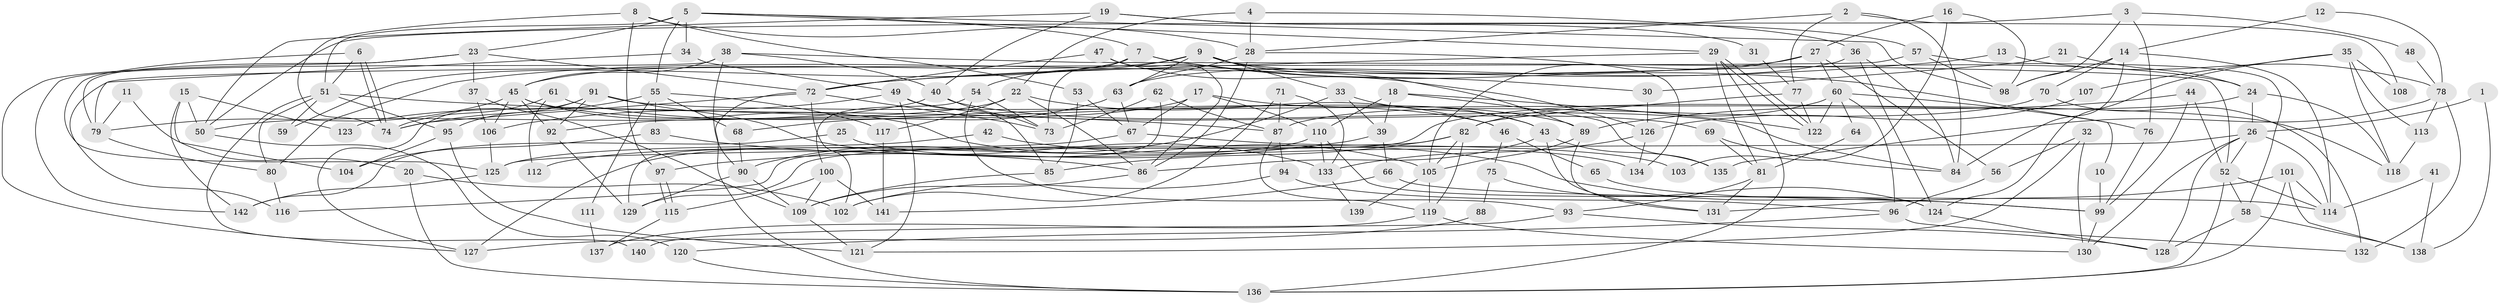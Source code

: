 // coarse degree distribution, {2: 0.1717171717171717, 7: 0.0707070707070707, 4: 0.18181818181818182, 3: 0.15151515151515152, 11: 0.020202020202020204, 6: 0.16161616161616163, 5: 0.1414141414141414, 9: 0.06060606060606061, 10: 0.010101010101010102, 8: 0.030303030303030304}
// Generated by graph-tools (version 1.1) at 2025/52/02/27/25 19:52:01]
// undirected, 142 vertices, 284 edges
graph export_dot {
graph [start="1"]
  node [color=gray90,style=filled];
  1;
  2;
  3;
  4;
  5;
  6;
  7;
  8;
  9;
  10;
  11;
  12;
  13;
  14;
  15;
  16;
  17;
  18;
  19;
  20;
  21;
  22;
  23;
  24;
  25;
  26;
  27;
  28;
  29;
  30;
  31;
  32;
  33;
  34;
  35;
  36;
  37;
  38;
  39;
  40;
  41;
  42;
  43;
  44;
  45;
  46;
  47;
  48;
  49;
  50;
  51;
  52;
  53;
  54;
  55;
  56;
  57;
  58;
  59;
  60;
  61;
  62;
  63;
  64;
  65;
  66;
  67;
  68;
  69;
  70;
  71;
  72;
  73;
  74;
  75;
  76;
  77;
  78;
  79;
  80;
  81;
  82;
  83;
  84;
  85;
  86;
  87;
  88;
  89;
  90;
  91;
  92;
  93;
  94;
  95;
  96;
  97;
  98;
  99;
  100;
  101;
  102;
  103;
  104;
  105;
  106;
  107;
  108;
  109;
  110;
  111;
  112;
  113;
  114;
  115;
  116;
  117;
  118;
  119;
  120;
  121;
  122;
  123;
  124;
  125;
  126;
  127;
  128;
  129;
  130;
  131;
  132;
  133;
  134;
  135;
  136;
  137;
  138;
  139;
  140;
  141;
  142;
  1 -- 138;
  1 -- 26;
  2 -- 77;
  2 -- 28;
  2 -- 84;
  2 -- 108;
  3 -- 98;
  3 -- 76;
  3 -- 48;
  3 -- 50;
  4 -- 36;
  4 -- 22;
  4 -- 28;
  5 -- 34;
  5 -- 98;
  5 -- 7;
  5 -- 23;
  5 -- 29;
  5 -- 51;
  5 -- 55;
  6 -- 74;
  6 -- 74;
  6 -- 125;
  6 -- 51;
  7 -- 73;
  7 -- 10;
  7 -- 30;
  7 -- 59;
  8 -- 74;
  8 -- 97;
  8 -- 28;
  8 -- 53;
  9 -- 24;
  9 -- 89;
  9 -- 33;
  9 -- 45;
  9 -- 54;
  9 -- 63;
  10 -- 99;
  11 -- 79;
  11 -- 20;
  12 -- 14;
  12 -- 78;
  13 -- 78;
  13 -- 72;
  14 -- 114;
  14 -- 84;
  14 -- 70;
  14 -- 98;
  15 -- 104;
  15 -- 50;
  15 -- 123;
  15 -- 142;
  16 -- 98;
  16 -- 27;
  16 -- 103;
  17 -- 110;
  17 -- 43;
  17 -- 67;
  17 -- 123;
  18 -- 122;
  18 -- 110;
  18 -- 39;
  18 -- 135;
  19 -- 40;
  19 -- 50;
  19 -- 31;
  19 -- 57;
  20 -- 136;
  20 -- 102;
  21 -- 30;
  21 -- 24;
  22 -- 86;
  22 -- 92;
  22 -- 46;
  22 -- 117;
  23 -- 72;
  23 -- 37;
  23 -- 79;
  23 -- 127;
  24 -- 118;
  24 -- 116;
  24 -- 26;
  25 -- 142;
  25 -- 134;
  26 -- 52;
  26 -- 114;
  26 -- 125;
  26 -- 128;
  26 -- 130;
  27 -- 105;
  27 -- 80;
  27 -- 56;
  27 -- 60;
  28 -- 63;
  28 -- 86;
  28 -- 134;
  29 -- 122;
  29 -- 122;
  29 -- 72;
  29 -- 81;
  29 -- 136;
  30 -- 126;
  31 -- 77;
  32 -- 56;
  32 -- 121;
  32 -- 130;
  33 -- 90;
  33 -- 39;
  33 -- 43;
  34 -- 79;
  34 -- 49;
  35 -- 124;
  35 -- 118;
  35 -- 107;
  35 -- 108;
  35 -- 113;
  36 -- 84;
  36 -- 63;
  36 -- 124;
  37 -- 106;
  37 -- 109;
  38 -- 45;
  38 -- 52;
  38 -- 40;
  38 -- 90;
  38 -- 142;
  39 -- 66;
  39 -- 97;
  40 -- 73;
  40 -- 50;
  40 -- 84;
  41 -- 138;
  41 -- 114;
  42 -- 125;
  42 -- 99;
  43 -- 86;
  43 -- 131;
  43 -- 135;
  44 -- 89;
  44 -- 52;
  44 -- 99;
  45 -- 105;
  45 -- 46;
  45 -- 79;
  45 -- 92;
  45 -- 106;
  46 -- 65;
  46 -- 75;
  47 -- 86;
  47 -- 72;
  47 -- 126;
  48 -- 78;
  49 -- 121;
  49 -- 106;
  49 -- 69;
  49 -- 85;
  50 -- 120;
  51 -- 59;
  51 -- 80;
  51 -- 87;
  51 -- 95;
  51 -- 140;
  52 -- 136;
  52 -- 114;
  52 -- 58;
  53 -- 67;
  53 -- 85;
  54 -- 100;
  54 -- 73;
  54 -- 93;
  55 -- 68;
  55 -- 74;
  55 -- 83;
  55 -- 111;
  55 -- 117;
  56 -- 96;
  57 -- 58;
  57 -- 98;
  57 -- 116;
  58 -- 128;
  58 -- 138;
  60 -- 82;
  60 -- 64;
  60 -- 76;
  60 -- 96;
  60 -- 122;
  61 -- 74;
  61 -- 89;
  61 -- 112;
  62 -- 73;
  62 -- 129;
  62 -- 87;
  63 -- 67;
  63 -- 68;
  64 -- 81;
  65 -- 99;
  66 -- 114;
  66 -- 141;
  67 -- 103;
  67 -- 112;
  68 -- 90;
  69 -- 84;
  69 -- 81;
  70 -- 87;
  70 -- 132;
  71 -- 102;
  71 -- 87;
  71 -- 133;
  72 -- 74;
  72 -- 73;
  72 -- 102;
  72 -- 136;
  75 -- 124;
  75 -- 88;
  76 -- 99;
  77 -- 82;
  77 -- 122;
  78 -- 132;
  78 -- 135;
  78 -- 113;
  79 -- 80;
  80 -- 116;
  81 -- 93;
  81 -- 131;
  82 -- 119;
  82 -- 85;
  82 -- 105;
  82 -- 129;
  83 -- 86;
  83 -- 104;
  85 -- 109;
  86 -- 109;
  87 -- 94;
  87 -- 119;
  88 -- 127;
  89 -- 105;
  89 -- 131;
  90 -- 109;
  90 -- 129;
  91 -- 92;
  91 -- 133;
  91 -- 95;
  91 -- 118;
  91 -- 127;
  92 -- 129;
  93 -- 128;
  93 -- 140;
  94 -- 96;
  94 -- 102;
  95 -- 104;
  95 -- 121;
  96 -- 120;
  96 -- 132;
  97 -- 115;
  97 -- 115;
  99 -- 130;
  100 -- 141;
  100 -- 109;
  100 -- 115;
  101 -- 131;
  101 -- 136;
  101 -- 114;
  101 -- 138;
  105 -- 119;
  105 -- 139;
  106 -- 125;
  107 -- 126;
  109 -- 121;
  110 -- 127;
  110 -- 124;
  110 -- 133;
  111 -- 137;
  113 -- 118;
  115 -- 137;
  117 -- 141;
  119 -- 130;
  119 -- 137;
  120 -- 136;
  124 -- 128;
  125 -- 142;
  126 -- 133;
  126 -- 134;
  133 -- 139;
}
